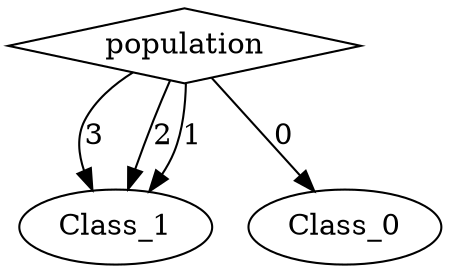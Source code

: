 digraph {
node [label=Class_1,style=""] Class_1
node [label=Class_1,style=""] Class_1
node [label=Class_1,style=""] Class_1
node [label=Class_0,style=""] Class_0
node [label=population,shape="diamond",style=""] 0

0 -> Class_1 [label="3"]
0 -> Class_1 [label="2"]
0 -> Class_1 [label="1"]
0 -> Class_0 [label="0"]
}